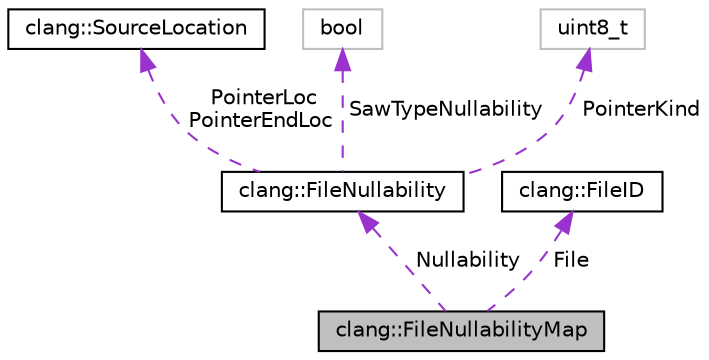 digraph "clang::FileNullabilityMap"
{
 // LATEX_PDF_SIZE
  bgcolor="transparent";
  edge [fontname="Helvetica",fontsize="10",labelfontname="Helvetica",labelfontsize="10"];
  node [fontname="Helvetica",fontsize="10",shape=record];
  Node1 [label="clang::FileNullabilityMap",height=0.2,width=0.4,color="black", fillcolor="grey75", style="filled", fontcolor="black",tooltip="A mapping from file IDs to a record of whether we've seen nullability information in that file."];
  Node2 -> Node1 [dir="back",color="darkorchid3",fontsize="10",style="dashed",label=" Nullability" ,fontname="Helvetica"];
  Node2 [label="clang::FileNullability",height=0.2,width=0.4,color="black",URL="$structclang_1_1FileNullability.html",tooltip="Describes whether we've seen any nullability information for the given file."];
  Node3 -> Node2 [dir="back",color="darkorchid3",fontsize="10",style="dashed",label=" PointerLoc\nPointerEndLoc" ,fontname="Helvetica"];
  Node3 [label="clang::SourceLocation",height=0.2,width=0.4,color="black",URL="$classclang_1_1SourceLocation.html",tooltip="Encodes a location in the source."];
  Node4 -> Node2 [dir="back",color="darkorchid3",fontsize="10",style="dashed",label=" SawTypeNullability" ,fontname="Helvetica"];
  Node4 [label="bool",height=0.2,width=0.4,color="grey75",tooltip=" "];
  Node5 -> Node2 [dir="back",color="darkorchid3",fontsize="10",style="dashed",label=" PointerKind" ,fontname="Helvetica"];
  Node5 [label="uint8_t",height=0.2,width=0.4,color="grey75",tooltip=" "];
  Node6 -> Node1 [dir="back",color="darkorchid3",fontsize="10",style="dashed",label=" File" ,fontname="Helvetica"];
  Node6 [label="clang::FileID",height=0.2,width=0.4,color="black",URL="$classclang_1_1FileID.html",tooltip="An opaque identifier used by SourceManager which refers to a source file (MemoryBuffer) along with it..."];
}
